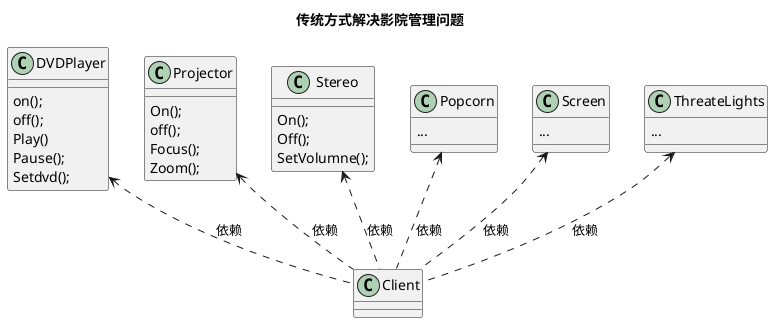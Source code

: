 @startuml

title 传统方式解决影院管理问题

class DVDPlayer {
    on();
    off();
    Play()
    Pause();
    Setdvd();
}

class Projector {
    On();
    off();
    Focus();
    Zoom();
}

class Stereo {
    On();
    Off();
    SetVolumne();
}

class Popcorn{
...
}
class Screen {
...
}
class ThreateLights {
...
}

DVDPlayer <.. Client:依赖
Projector <.. Client:依赖
Stereo <.. Client:依赖
Popcorn <.. Client:依赖
Screen <.. Client:依赖
ThreateLights <.. Client:依赖

@enduml